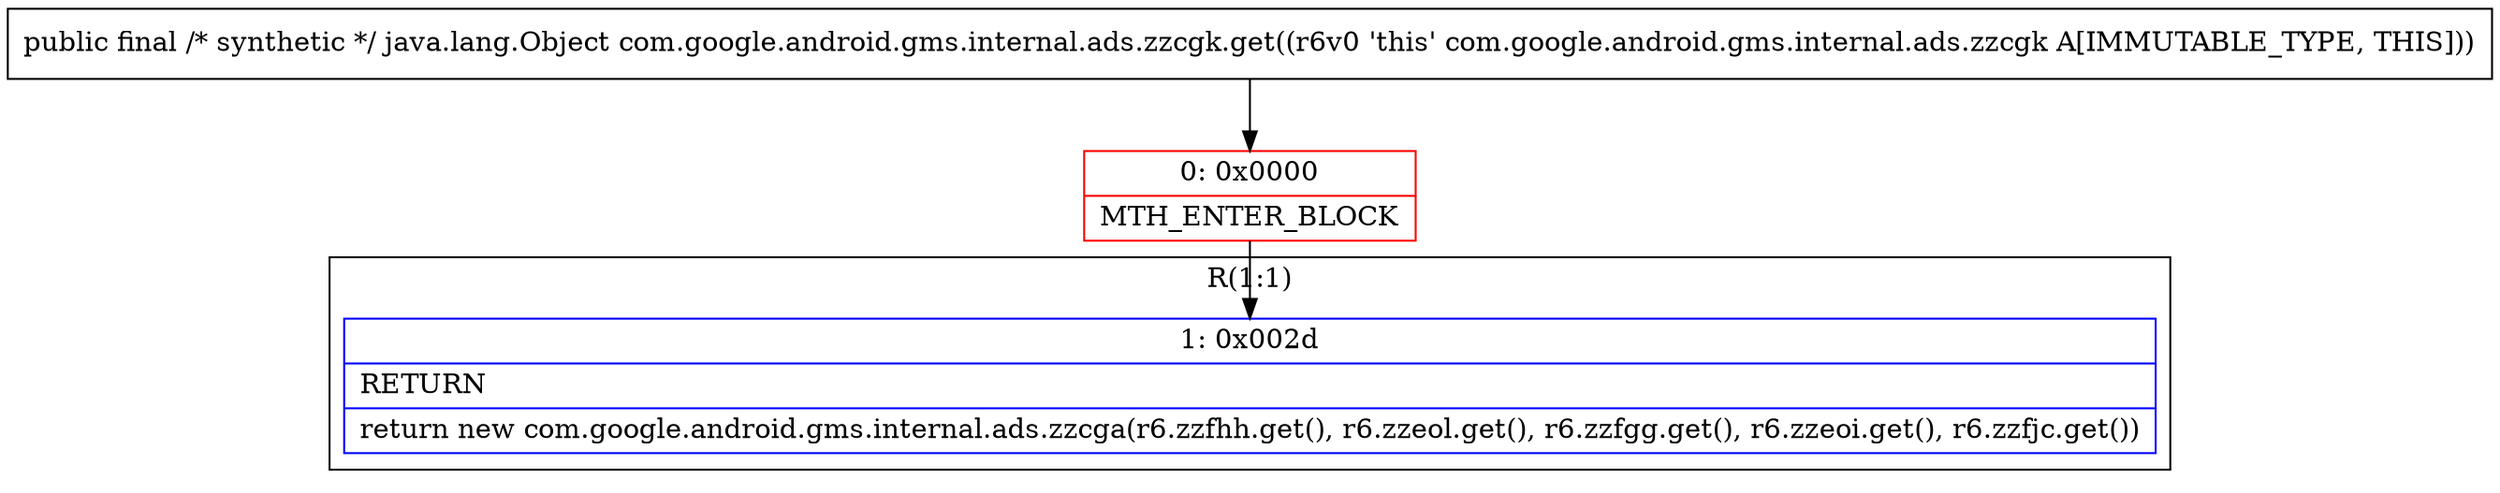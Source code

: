 digraph "CFG forcom.google.android.gms.internal.ads.zzcgk.get()Ljava\/lang\/Object;" {
subgraph cluster_Region_1784450406 {
label = "R(1:1)";
node [shape=record,color=blue];
Node_1 [shape=record,label="{1\:\ 0x002d|RETURN\l|return new com.google.android.gms.internal.ads.zzcga(r6.zzfhh.get(), r6.zzeol.get(), r6.zzfgg.get(), r6.zzeoi.get(), r6.zzfjc.get())\l}"];
}
Node_0 [shape=record,color=red,label="{0\:\ 0x0000|MTH_ENTER_BLOCK\l}"];
MethodNode[shape=record,label="{public final \/* synthetic *\/ java.lang.Object com.google.android.gms.internal.ads.zzcgk.get((r6v0 'this' com.google.android.gms.internal.ads.zzcgk A[IMMUTABLE_TYPE, THIS])) }"];
MethodNode -> Node_0;
Node_0 -> Node_1;
}


